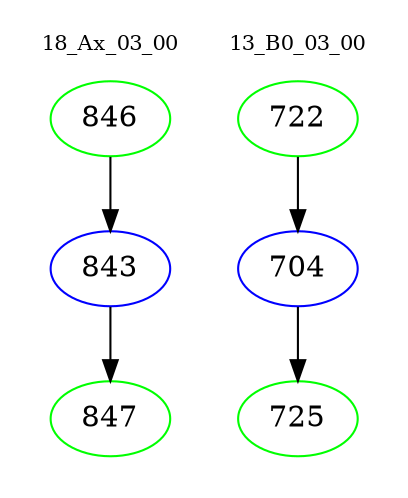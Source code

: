 digraph{
subgraph cluster_0 {
color = white
label = "18_Ax_03_00";
fontsize=10;
T0_846 [label="846", color="green"]
T0_846 -> T0_843 [color="black"]
T0_843 [label="843", color="blue"]
T0_843 -> T0_847 [color="black"]
T0_847 [label="847", color="green"]
}
subgraph cluster_1 {
color = white
label = "13_B0_03_00";
fontsize=10;
T1_722 [label="722", color="green"]
T1_722 -> T1_704 [color="black"]
T1_704 [label="704", color="blue"]
T1_704 -> T1_725 [color="black"]
T1_725 [label="725", color="green"]
}
}
